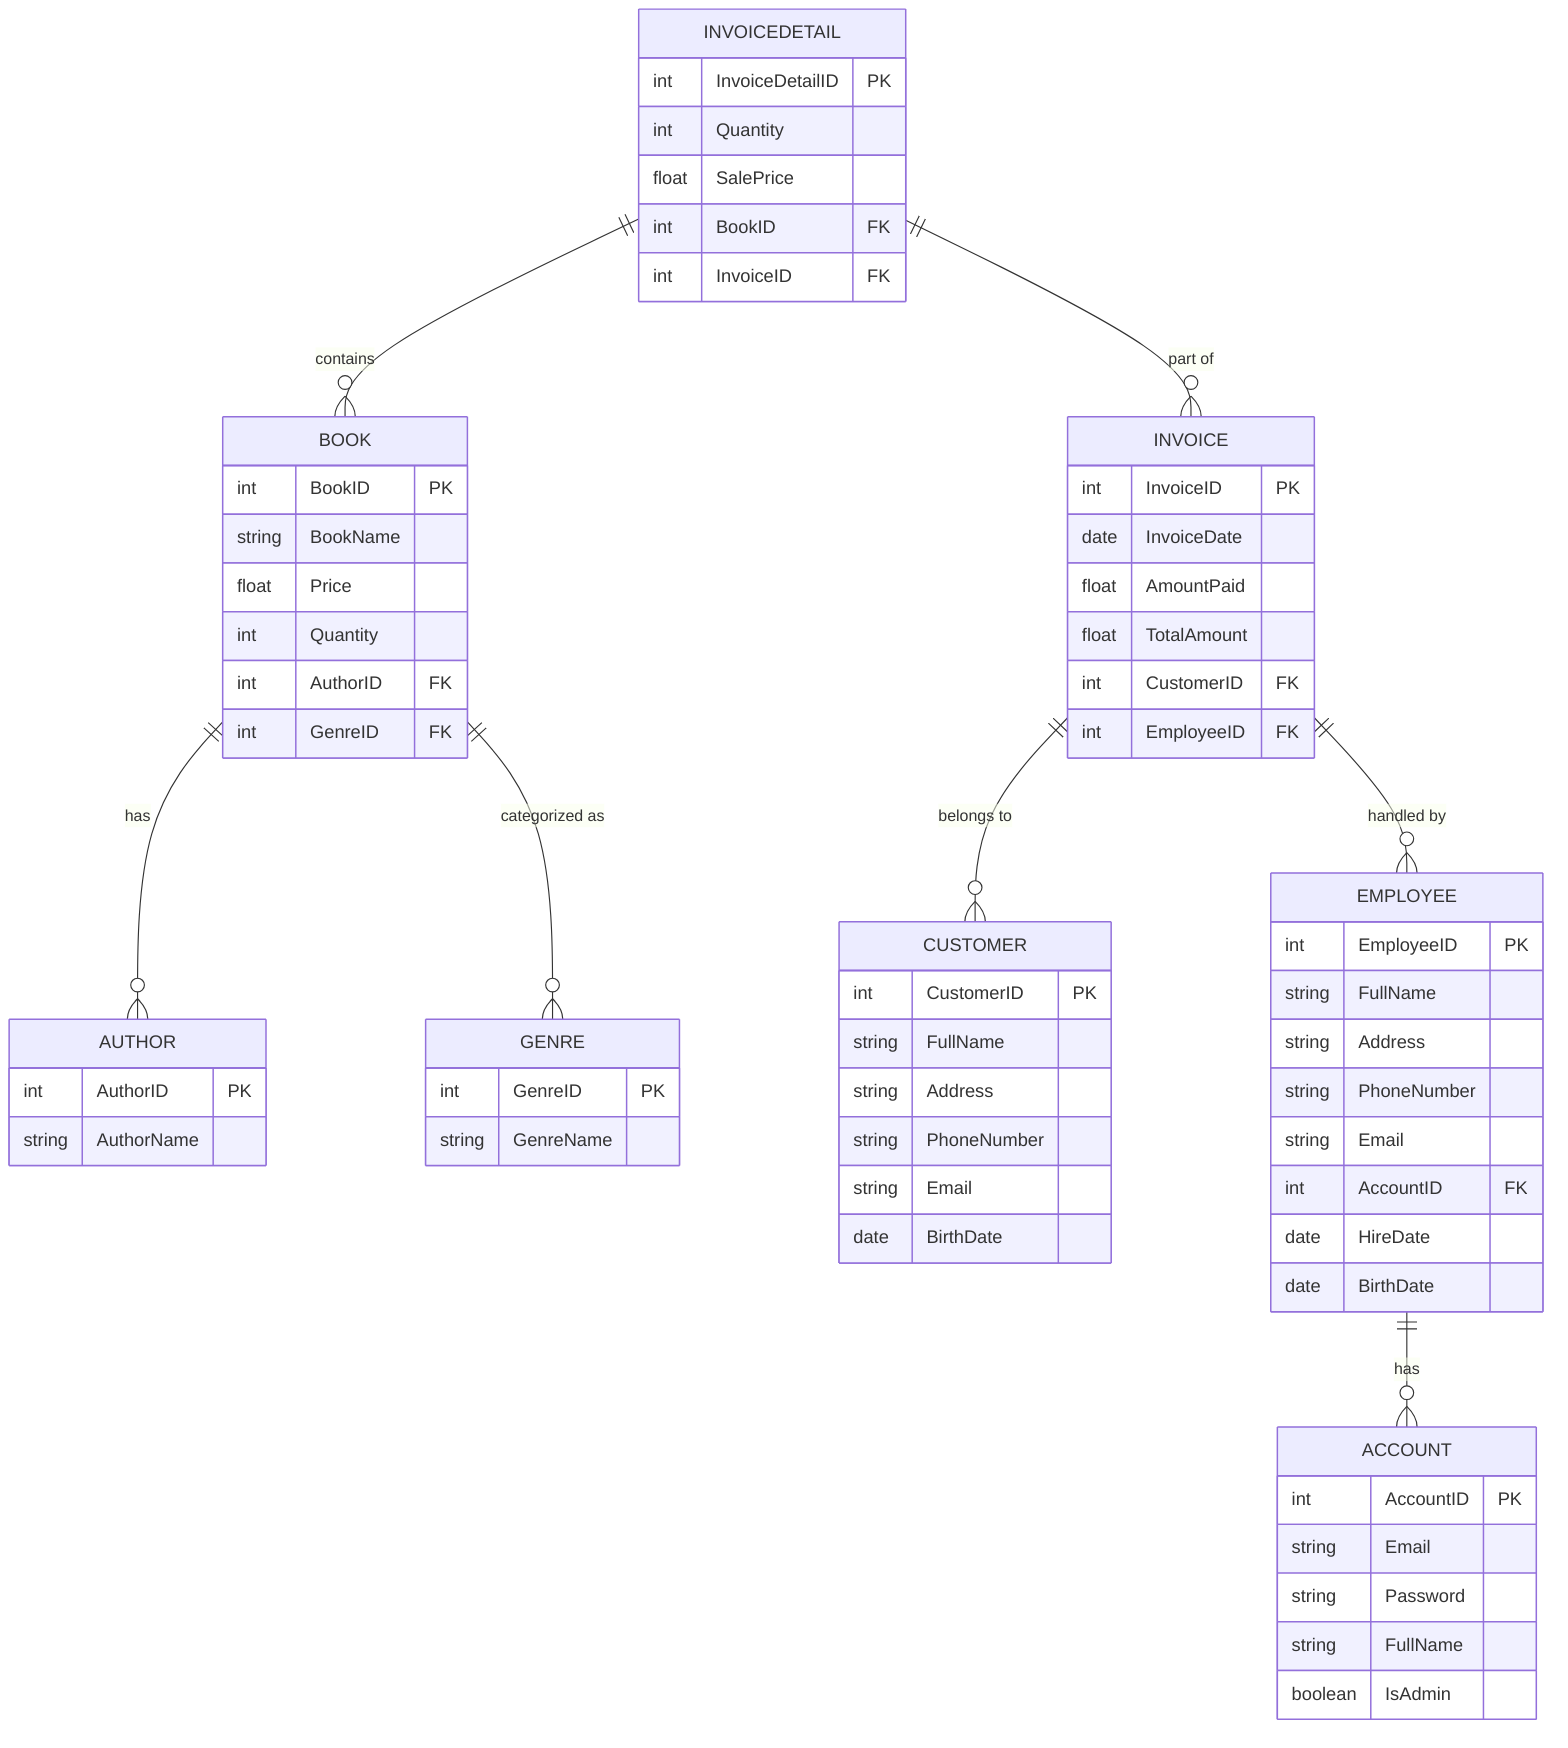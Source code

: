 erDiagram

    %% Book Table (Sach)
    BOOK {
        int BookID PK
        string BookName
        float Price
        int Quantity
        int AuthorID FK
        int GenreID FK
    }

    %% Author Table (TacGia)
    AUTHOR {
        int AuthorID PK
        string AuthorName
    }

    %% Genre Table (TheLoai)
    GENRE {
        int GenreID PK
        string GenreName
    }

    %% Invoice Table (HoaDon)
    INVOICE {
        int InvoiceID PK
        date InvoiceDate
        float AmountPaid
        float TotalAmount
        int CustomerID FK
        int EmployeeID FK
    }

    %% Invoice Detail Table (ChiTietHoaDon)
    INVOICEDETAIL {
        int InvoiceDetailID PK
        int Quantity
        float SalePrice
        int BookID FK
        int InvoiceID FK
    }

    %% Account Table (TaiKhoan)
    ACCOUNT {
        int AccountID PK
        string Email
        string Password
        string FullName
        boolean IsAdmin
    }

    %% Customer Table (KhachHang)
    CUSTOMER {
        int CustomerID PK
        string FullName
        string Address
        string PhoneNumber
        string Email
        date BirthDate
    }

    %% Employee Table (NhanVien)
    EMPLOYEE {
        int EmployeeID PK
        string FullName
        string Address
        string PhoneNumber
        string Email
        int AccountID FK
        date HireDate
        date BirthDate
    }

    %% Relationships
    BOOK ||--o{ AUTHOR : "has"
    BOOK ||--o{ GENRE : "categorized as"
    INVOICE ||--o{ CUSTOMER : "belongs to"
    INVOICE ||--o{ EMPLOYEE : "handled by"
    INVOICEDETAIL ||--o{ BOOK : "contains"
    INVOICEDETAIL ||--o{ INVOICE : "part of"
    EMPLOYEE ||--o{ ACCOUNT : "has"